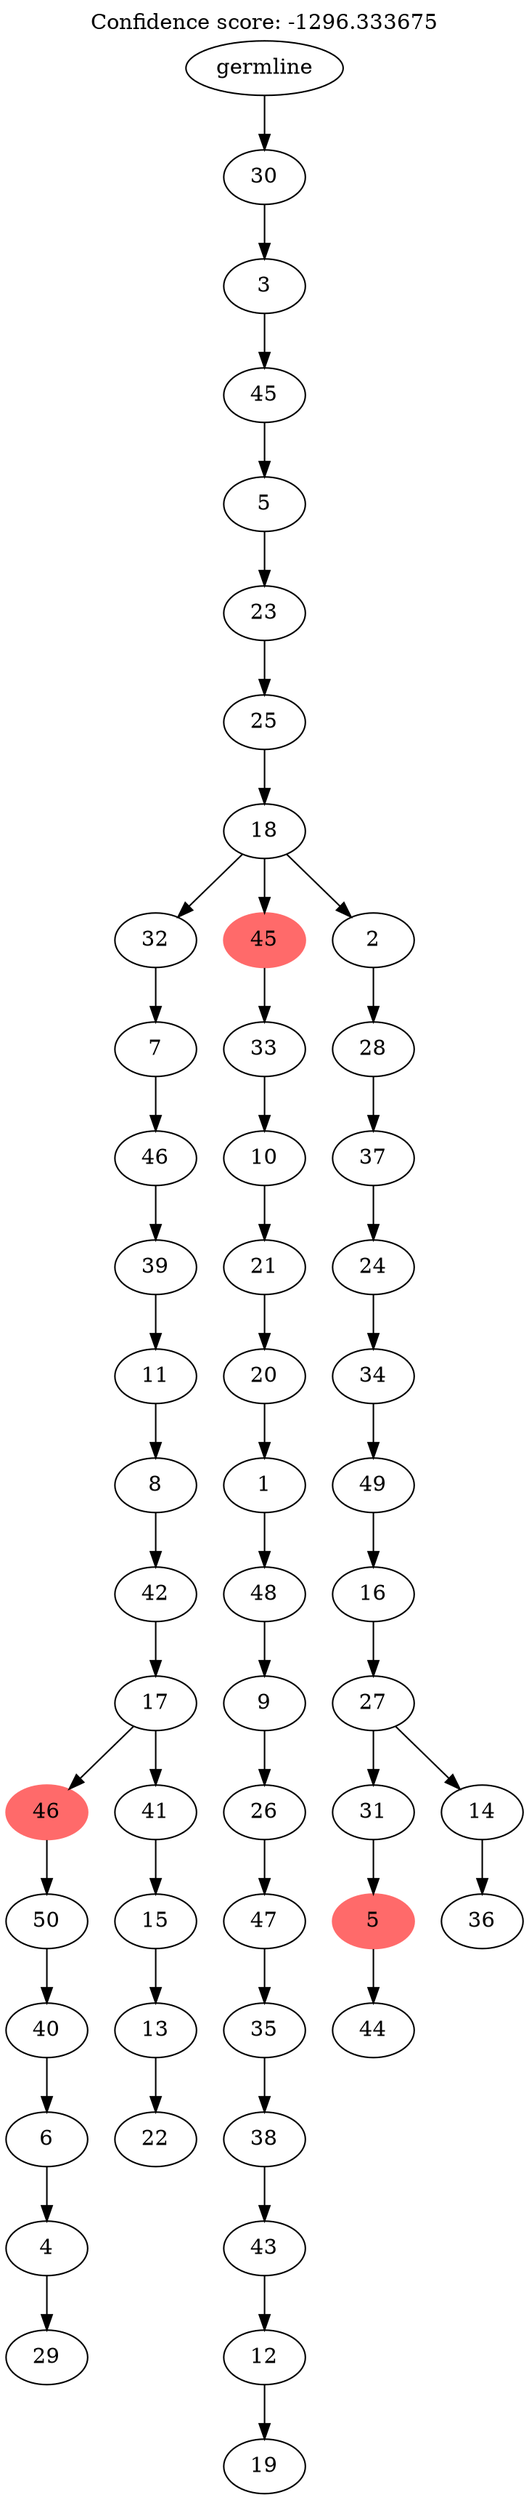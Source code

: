digraph g {
	"52" -> "53";
	"53" [label="29"];
	"51" -> "52";
	"52" [label="4"];
	"50" -> "51";
	"51" [label="6"];
	"49" -> "50";
	"50" [label="40"];
	"48" -> "49";
	"49" [label="50"];
	"46" -> "47";
	"47" [label="22"];
	"45" -> "46";
	"46" [label="13"];
	"44" -> "45";
	"45" [label="15"];
	"43" -> "44";
	"44" [label="41"];
	"43" -> "48";
	"48" [color=indianred1, style=filled, label="46"];
	"42" -> "43";
	"43" [label="17"];
	"41" -> "42";
	"42" [label="42"];
	"40" -> "41";
	"41" [label="8"];
	"39" -> "40";
	"40" [label="11"];
	"38" -> "39";
	"39" [label="39"];
	"37" -> "38";
	"38" [label="46"];
	"36" -> "37";
	"37" [label="7"];
	"34" -> "35";
	"35" [label="19"];
	"33" -> "34";
	"34" [label="12"];
	"32" -> "33";
	"33" [label="43"];
	"31" -> "32";
	"32" [label="38"];
	"30" -> "31";
	"31" [label="35"];
	"29" -> "30";
	"30" [label="47"];
	"28" -> "29";
	"29" [label="26"];
	"27" -> "28";
	"28" [label="9"];
	"26" -> "27";
	"27" [label="48"];
	"25" -> "26";
	"26" [label="1"];
	"24" -> "25";
	"25" [label="20"];
	"23" -> "24";
	"24" [label="21"];
	"22" -> "23";
	"23" [label="10"];
	"21" -> "22";
	"22" [label="33"];
	"19" -> "20";
	"20" [label="44"];
	"18" -> "19";
	"19" [color=indianred1, style=filled, label="5"];
	"16" -> "17";
	"17" [label="36"];
	"15" -> "16";
	"16" [label="14"];
	"15" -> "18";
	"18" [label="31"];
	"14" -> "15";
	"15" [label="27"];
	"13" -> "14";
	"14" [label="16"];
	"12" -> "13";
	"13" [label="49"];
	"11" -> "12";
	"12" [label="34"];
	"10" -> "11";
	"11" [label="24"];
	"9" -> "10";
	"10" [label="37"];
	"8" -> "9";
	"9" [label="28"];
	"7" -> "8";
	"8" [label="2"];
	"7" -> "21";
	"21" [color=indianred1, style=filled, label="45"];
	"7" -> "36";
	"36" [label="32"];
	"6" -> "7";
	"7" [label="18"];
	"5" -> "6";
	"6" [label="25"];
	"4" -> "5";
	"5" [label="23"];
	"3" -> "4";
	"4" [label="5"];
	"2" -> "3";
	"3" [label="45"];
	"1" -> "2";
	"2" [label="3"];
	"0" -> "1";
	"1" [label="30"];
	"0" [label="germline"];
	labelloc="t";
	label="Confidence score: -1296.333675";
}
